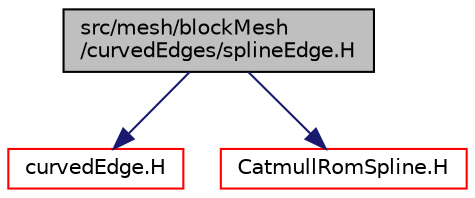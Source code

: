 digraph "src/mesh/blockMesh/curvedEdges/splineEdge.H"
{
  bgcolor="transparent";
  edge [fontname="Helvetica",fontsize="10",labelfontname="Helvetica",labelfontsize="10"];
  node [fontname="Helvetica",fontsize="10",shape=record];
  Node0 [label="src/mesh/blockMesh\l/curvedEdges/splineEdge.H",height=0.2,width=0.4,color="black", fillcolor="grey75", style="filled", fontcolor="black"];
  Node0 -> Node1 [color="midnightblue",fontsize="10",style="solid",fontname="Helvetica"];
  Node1 [label="curvedEdge.H",height=0.2,width=0.4,color="red",URL="$a07589.html"];
  Node0 -> Node151 [color="midnightblue",fontsize="10",style="solid",fontname="Helvetica"];
  Node151 [label="CatmullRomSpline.H",height=0.2,width=0.4,color="red",URL="$a07583.html"];
}
